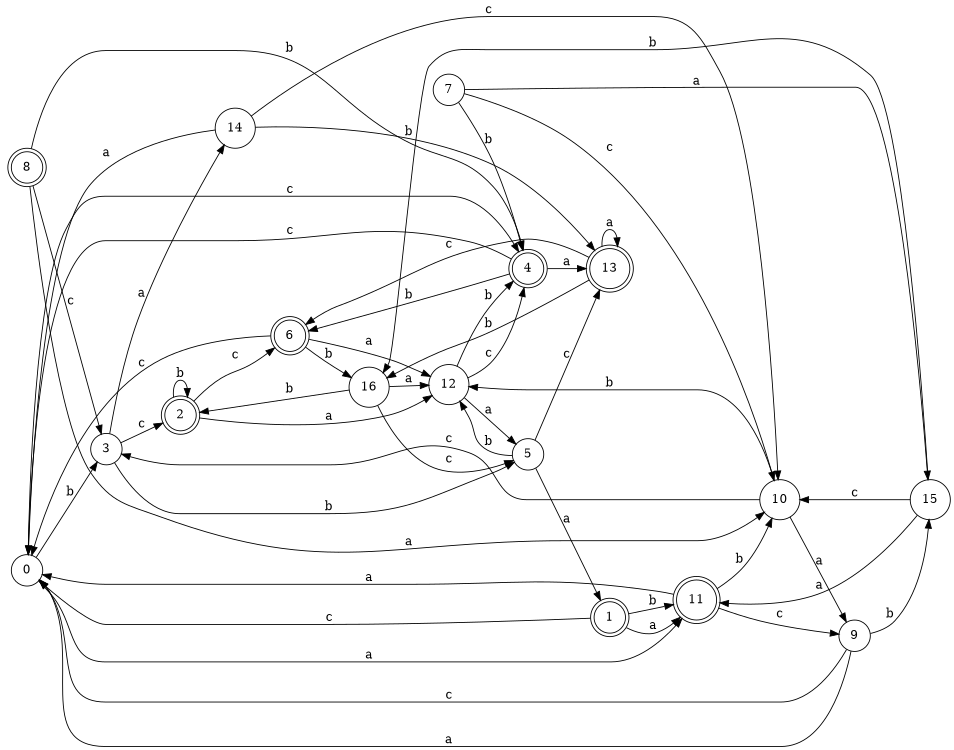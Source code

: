 digraph n14_7 {
__start0 [label="" shape="none"];

rankdir=LR;
size="8,5";

s0 [style="filled", color="black", fillcolor="white" shape="circle", label="0"];
s1 [style="rounded,filled", color="black", fillcolor="white" shape="doublecircle", label="1"];
s2 [style="rounded,filled", color="black", fillcolor="white" shape="doublecircle", label="2"];
s3 [style="filled", color="black", fillcolor="white" shape="circle", label="3"];
s4 [style="rounded,filled", color="black", fillcolor="white" shape="doublecircle", label="4"];
s5 [style="filled", color="black", fillcolor="white" shape="circle", label="5"];
s6 [style="rounded,filled", color="black", fillcolor="white" shape="doublecircle", label="6"];
s7 [style="filled", color="black", fillcolor="white" shape="circle", label="7"];
s8 [style="rounded,filled", color="black", fillcolor="white" shape="doublecircle", label="8"];
s9 [style="filled", color="black", fillcolor="white" shape="circle", label="9"];
s10 [style="filled", color="black", fillcolor="white" shape="circle", label="10"];
s11 [style="rounded,filled", color="black", fillcolor="white" shape="doublecircle", label="11"];
s12 [style="filled", color="black", fillcolor="white" shape="circle", label="12"];
s13 [style="rounded,filled", color="black", fillcolor="white" shape="doublecircle", label="13"];
s14 [style="filled", color="black", fillcolor="white" shape="circle", label="14"];
s15 [style="filled", color="black", fillcolor="white" shape="circle", label="15"];
s16 [style="filled", color="black", fillcolor="white" shape="circle", label="16"];
s0 -> s11 [label="a"];
s0 -> s3 [label="b"];
s0 -> s4 [label="c"];
s1 -> s11 [label="a"];
s1 -> s11 [label="b"];
s1 -> s0 [label="c"];
s2 -> s12 [label="a"];
s2 -> s2 [label="b"];
s2 -> s6 [label="c"];
s3 -> s14 [label="a"];
s3 -> s5 [label="b"];
s3 -> s2 [label="c"];
s4 -> s13 [label="a"];
s4 -> s6 [label="b"];
s4 -> s0 [label="c"];
s5 -> s1 [label="a"];
s5 -> s12 [label="b"];
s5 -> s13 [label="c"];
s6 -> s12 [label="a"];
s6 -> s16 [label="b"];
s6 -> s0 [label="c"];
s7 -> s15 [label="a"];
s7 -> s4 [label="b"];
s7 -> s10 [label="c"];
s8 -> s10 [label="a"];
s8 -> s4 [label="b"];
s8 -> s3 [label="c"];
s9 -> s0 [label="a"];
s9 -> s15 [label="b"];
s9 -> s0 [label="c"];
s10 -> s9 [label="a"];
s10 -> s12 [label="b"];
s10 -> s3 [label="c"];
s11 -> s0 [label="a"];
s11 -> s10 [label="b"];
s11 -> s9 [label="c"];
s12 -> s5 [label="a"];
s12 -> s4 [label="b"];
s12 -> s4 [label="c"];
s13 -> s13 [label="a"];
s13 -> s16 [label="b"];
s13 -> s6 [label="c"];
s14 -> s0 [label="a"];
s14 -> s13 [label="b"];
s14 -> s10 [label="c"];
s15 -> s11 [label="a"];
s15 -> s16 [label="b"];
s15 -> s10 [label="c"];
s16 -> s12 [label="a"];
s16 -> s2 [label="b"];
s16 -> s5 [label="c"];

}